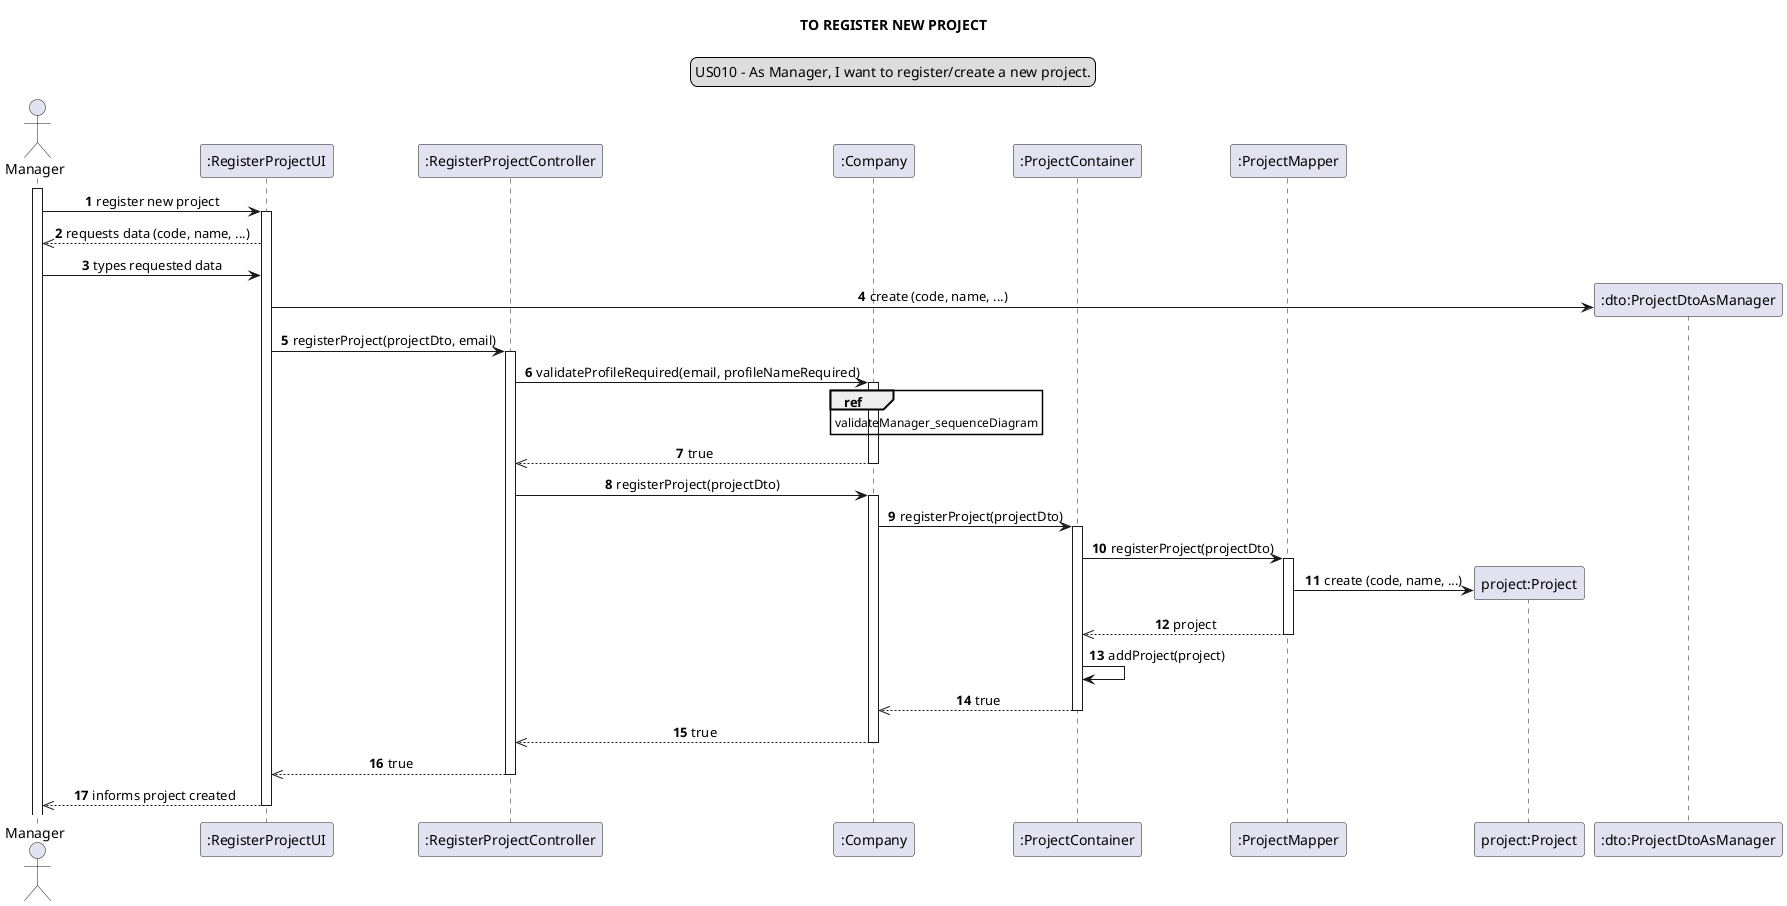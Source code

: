 @startuml

skinparam sequenceMessageAlign center
title TO REGISTER NEW PROJECT
legend top
US010 - As Manager, I want to register/create a new project.
end legend
autonumber

actor Manager as manager
participant ":RegisterProjectUI" as ui
participant ":RegisterProjectController" as controller
participant ":Company" as comp
participant ":ProjectContainer" as PC
participant ":ProjectMapper" as mapper
participant "project:Project" as project
participant ":dto:ProjectDtoAsManager" as dto

activate manager
"manager" ->ui : register new project
activate ui
"ui" -->> manager: requests data (code, name, ...)

manager -> ui: types requested data

create dto
ui -> dto: create (code, name, ...)
ui -> controller: registerProject(projectDto, email)
activate controller

controller -> comp: validateProfileRequired(email, profileNameRequired)
ref over comp: validateManager_sequenceDiagram
activate comp
comp -->> controller: true
deactivate comp
controller -> comp: registerProject(projectDto)
activate comp
comp -> PC : registerProject(projectDto)
activate PC
PC -> mapper: registerProject(projectDto)
activate mapper
create project
mapper -> project : create (code, name, ...)
mapper -->> PC: project
deactivate mapper
PC -> PC : addProject(project)
PC -->> comp : true
deactivate PC
comp -->>controller: true
deactivate comp
controller -->> ui : true
deactivate controller
ui -->> manager :  informs project created
deactivate ui

@enduml